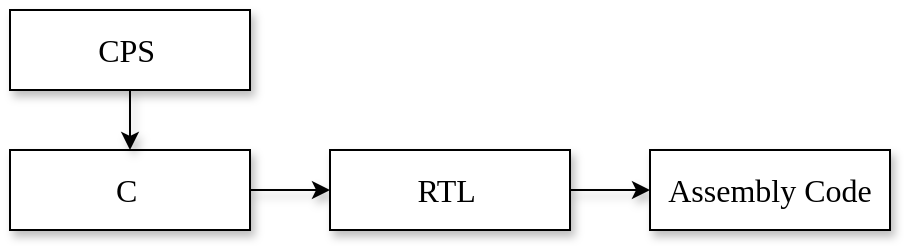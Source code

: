 <mxfile version="21.3.7" type="github">
  <diagram name="第 1 页" id="1Dw9Ynk--573vEtILSNN">
    <mxGraphModel dx="1306" dy="733" grid="1" gridSize="10" guides="1" tooltips="1" connect="1" arrows="1" fold="1" page="1" pageScale="1" pageWidth="827" pageHeight="1169" math="0" shadow="0">
      <root>
        <mxCell id="0" />
        <mxCell id="1" parent="0" />
        <mxCell id="fWaGCtcjkp6Z5KC80GY5-7" value="" style="edgeStyle=orthogonalEdgeStyle;rounded=0;orthogonalLoop=1;jettySize=auto;html=1;shadow=1;" edge="1" parent="1" source="fWaGCtcjkp6Z5KC80GY5-1" target="fWaGCtcjkp6Z5KC80GY5-6">
          <mxGeometry relative="1" as="geometry" />
        </mxCell>
        <mxCell id="fWaGCtcjkp6Z5KC80GY5-1" value="&lt;font style=&quot;font-size: 16px;&quot; face=&quot;Times New Roman&quot;&gt;C&lt;/font&gt;&amp;nbsp;" style="rounded=0;whiteSpace=wrap;html=1;shadow=1;" vertex="1" parent="1">
          <mxGeometry x="90" y="330" width="120" height="40" as="geometry" />
        </mxCell>
        <mxCell id="fWaGCtcjkp6Z5KC80GY5-9" value="" style="edgeStyle=orthogonalEdgeStyle;rounded=0;orthogonalLoop=1;jettySize=auto;html=1;shadow=1;" edge="1" parent="1" source="fWaGCtcjkp6Z5KC80GY5-6" target="fWaGCtcjkp6Z5KC80GY5-8">
          <mxGeometry relative="1" as="geometry" />
        </mxCell>
        <mxCell id="fWaGCtcjkp6Z5KC80GY5-6" value="&lt;font style=&quot;font-size: 16px;&quot; face=&quot;Times New Roman&quot;&gt;RTL&lt;/font&gt;&amp;nbsp;" style="rounded=0;whiteSpace=wrap;html=1;shadow=1;" vertex="1" parent="1">
          <mxGeometry x="250" y="330" width="120" height="40" as="geometry" />
        </mxCell>
        <mxCell id="fWaGCtcjkp6Z5KC80GY5-8" value="&lt;font style=&quot;font-size: 16px;&quot; face=&quot;Times New Roman&quot;&gt;Assembly Code&lt;/font&gt;" style="rounded=0;whiteSpace=wrap;html=1;shadow=1;" vertex="1" parent="1">
          <mxGeometry x="410" y="330" width="120" height="40" as="geometry" />
        </mxCell>
        <mxCell id="fWaGCtcjkp6Z5KC80GY5-11" value="" style="edgeStyle=orthogonalEdgeStyle;rounded=0;orthogonalLoop=1;jettySize=auto;html=1;shadow=1;" edge="1" parent="1" source="fWaGCtcjkp6Z5KC80GY5-10" target="fWaGCtcjkp6Z5KC80GY5-1">
          <mxGeometry relative="1" as="geometry" />
        </mxCell>
        <mxCell id="fWaGCtcjkp6Z5KC80GY5-10" value="&lt;font style=&quot;font-size: 16px;&quot; face=&quot;Times New Roman&quot;&gt;CPS&lt;/font&gt;&amp;nbsp;" style="rounded=0;whiteSpace=wrap;html=1;shadow=1;" vertex="1" parent="1">
          <mxGeometry x="90" y="260" width="120" height="40" as="geometry" />
        </mxCell>
      </root>
    </mxGraphModel>
  </diagram>
</mxfile>
